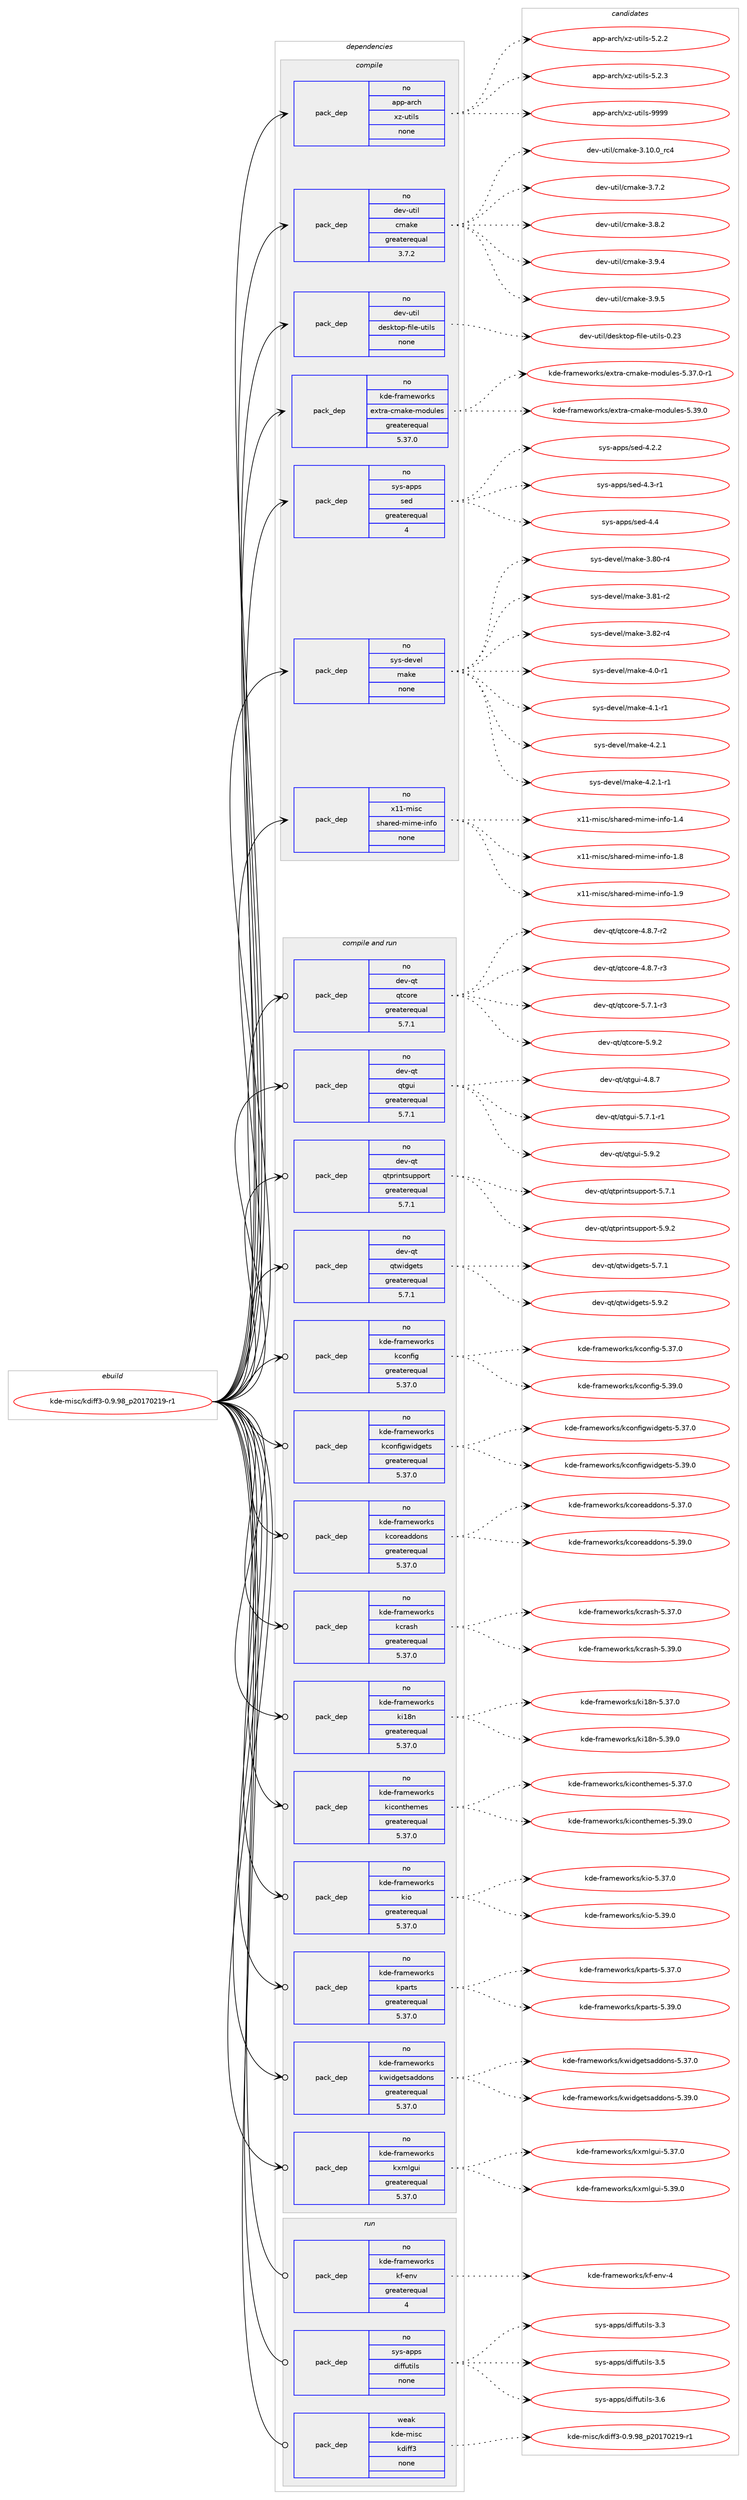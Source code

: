 digraph prolog {

# *************
# Graph options
# *************

newrank=true;
concentrate=true;
compound=true;
graph [rankdir=LR,fontname=Helvetica,fontsize=10,ranksep=1.5];#, ranksep=2.5, nodesep=0.2];
edge  [arrowhead=vee];
node  [fontname=Helvetica,fontsize=10];

# **********
# The ebuild
# **********

subgraph cluster_leftcol {
color=gray;
rank=same;
label=<<i>ebuild</i>>;
id [label="kde-misc/kdiff3-0.9.98_p20170219-r1", color=red, width=4, href="../kde-misc/kdiff3-0.9.98_p20170219-r1.svg"];
}

# ****************
# The dependencies
# ****************

subgraph cluster_midcol {
color=gray;
label=<<i>dependencies</i>>;
subgraph cluster_compile {
fillcolor="#eeeeee";
style=filled;
label=<<i>compile</i>>;
subgraph pack245183 {
dependency334540 [label=<<TABLE BORDER="0" CELLBORDER="1" CELLSPACING="0" CELLPADDING="4" WIDTH="220"><TR><TD ROWSPAN="6" CELLPADDING="30">pack_dep</TD></TR><TR><TD WIDTH="110">no</TD></TR><TR><TD>app-arch</TD></TR><TR><TD>xz-utils</TD></TR><TR><TD>none</TD></TR><TR><TD></TD></TR></TABLE>>, shape=none, color=blue];
}
id:e -> dependency334540:w [weight=20,style="solid",arrowhead="vee"];
subgraph pack245184 {
dependency334541 [label=<<TABLE BORDER="0" CELLBORDER="1" CELLSPACING="0" CELLPADDING="4" WIDTH="220"><TR><TD ROWSPAN="6" CELLPADDING="30">pack_dep</TD></TR><TR><TD WIDTH="110">no</TD></TR><TR><TD>dev-util</TD></TR><TR><TD>cmake</TD></TR><TR><TD>greaterequal</TD></TR><TR><TD>3.7.2</TD></TR></TABLE>>, shape=none, color=blue];
}
id:e -> dependency334541:w [weight=20,style="solid",arrowhead="vee"];
subgraph pack245185 {
dependency334542 [label=<<TABLE BORDER="0" CELLBORDER="1" CELLSPACING="0" CELLPADDING="4" WIDTH="220"><TR><TD ROWSPAN="6" CELLPADDING="30">pack_dep</TD></TR><TR><TD WIDTH="110">no</TD></TR><TR><TD>dev-util</TD></TR><TR><TD>desktop-file-utils</TD></TR><TR><TD>none</TD></TR><TR><TD></TD></TR></TABLE>>, shape=none, color=blue];
}
id:e -> dependency334542:w [weight=20,style="solid",arrowhead="vee"];
subgraph pack245186 {
dependency334543 [label=<<TABLE BORDER="0" CELLBORDER="1" CELLSPACING="0" CELLPADDING="4" WIDTH="220"><TR><TD ROWSPAN="6" CELLPADDING="30">pack_dep</TD></TR><TR><TD WIDTH="110">no</TD></TR><TR><TD>kde-frameworks</TD></TR><TR><TD>extra-cmake-modules</TD></TR><TR><TD>greaterequal</TD></TR><TR><TD>5.37.0</TD></TR></TABLE>>, shape=none, color=blue];
}
id:e -> dependency334543:w [weight=20,style="solid",arrowhead="vee"];
subgraph pack245187 {
dependency334544 [label=<<TABLE BORDER="0" CELLBORDER="1" CELLSPACING="0" CELLPADDING="4" WIDTH="220"><TR><TD ROWSPAN="6" CELLPADDING="30">pack_dep</TD></TR><TR><TD WIDTH="110">no</TD></TR><TR><TD>sys-apps</TD></TR><TR><TD>sed</TD></TR><TR><TD>greaterequal</TD></TR><TR><TD>4</TD></TR></TABLE>>, shape=none, color=blue];
}
id:e -> dependency334544:w [weight=20,style="solid",arrowhead="vee"];
subgraph pack245188 {
dependency334545 [label=<<TABLE BORDER="0" CELLBORDER="1" CELLSPACING="0" CELLPADDING="4" WIDTH="220"><TR><TD ROWSPAN="6" CELLPADDING="30">pack_dep</TD></TR><TR><TD WIDTH="110">no</TD></TR><TR><TD>sys-devel</TD></TR><TR><TD>make</TD></TR><TR><TD>none</TD></TR><TR><TD></TD></TR></TABLE>>, shape=none, color=blue];
}
id:e -> dependency334545:w [weight=20,style="solid",arrowhead="vee"];
subgraph pack245189 {
dependency334546 [label=<<TABLE BORDER="0" CELLBORDER="1" CELLSPACING="0" CELLPADDING="4" WIDTH="220"><TR><TD ROWSPAN="6" CELLPADDING="30">pack_dep</TD></TR><TR><TD WIDTH="110">no</TD></TR><TR><TD>x11-misc</TD></TR><TR><TD>shared-mime-info</TD></TR><TR><TD>none</TD></TR><TR><TD></TD></TR></TABLE>>, shape=none, color=blue];
}
id:e -> dependency334546:w [weight=20,style="solid",arrowhead="vee"];
}
subgraph cluster_compileandrun {
fillcolor="#eeeeee";
style=filled;
label=<<i>compile and run</i>>;
subgraph pack245190 {
dependency334547 [label=<<TABLE BORDER="0" CELLBORDER="1" CELLSPACING="0" CELLPADDING="4" WIDTH="220"><TR><TD ROWSPAN="6" CELLPADDING="30">pack_dep</TD></TR><TR><TD WIDTH="110">no</TD></TR><TR><TD>dev-qt</TD></TR><TR><TD>qtcore</TD></TR><TR><TD>greaterequal</TD></TR><TR><TD>5.7.1</TD></TR></TABLE>>, shape=none, color=blue];
}
id:e -> dependency334547:w [weight=20,style="solid",arrowhead="odotvee"];
subgraph pack245191 {
dependency334548 [label=<<TABLE BORDER="0" CELLBORDER="1" CELLSPACING="0" CELLPADDING="4" WIDTH="220"><TR><TD ROWSPAN="6" CELLPADDING="30">pack_dep</TD></TR><TR><TD WIDTH="110">no</TD></TR><TR><TD>dev-qt</TD></TR><TR><TD>qtgui</TD></TR><TR><TD>greaterequal</TD></TR><TR><TD>5.7.1</TD></TR></TABLE>>, shape=none, color=blue];
}
id:e -> dependency334548:w [weight=20,style="solid",arrowhead="odotvee"];
subgraph pack245192 {
dependency334549 [label=<<TABLE BORDER="0" CELLBORDER="1" CELLSPACING="0" CELLPADDING="4" WIDTH="220"><TR><TD ROWSPAN="6" CELLPADDING="30">pack_dep</TD></TR><TR><TD WIDTH="110">no</TD></TR><TR><TD>dev-qt</TD></TR><TR><TD>qtprintsupport</TD></TR><TR><TD>greaterequal</TD></TR><TR><TD>5.7.1</TD></TR></TABLE>>, shape=none, color=blue];
}
id:e -> dependency334549:w [weight=20,style="solid",arrowhead="odotvee"];
subgraph pack245193 {
dependency334550 [label=<<TABLE BORDER="0" CELLBORDER="1" CELLSPACING="0" CELLPADDING="4" WIDTH="220"><TR><TD ROWSPAN="6" CELLPADDING="30">pack_dep</TD></TR><TR><TD WIDTH="110">no</TD></TR><TR><TD>dev-qt</TD></TR><TR><TD>qtwidgets</TD></TR><TR><TD>greaterequal</TD></TR><TR><TD>5.7.1</TD></TR></TABLE>>, shape=none, color=blue];
}
id:e -> dependency334550:w [weight=20,style="solid",arrowhead="odotvee"];
subgraph pack245194 {
dependency334551 [label=<<TABLE BORDER="0" CELLBORDER="1" CELLSPACING="0" CELLPADDING="4" WIDTH="220"><TR><TD ROWSPAN="6" CELLPADDING="30">pack_dep</TD></TR><TR><TD WIDTH="110">no</TD></TR><TR><TD>kde-frameworks</TD></TR><TR><TD>kconfig</TD></TR><TR><TD>greaterequal</TD></TR><TR><TD>5.37.0</TD></TR></TABLE>>, shape=none, color=blue];
}
id:e -> dependency334551:w [weight=20,style="solid",arrowhead="odotvee"];
subgraph pack245195 {
dependency334552 [label=<<TABLE BORDER="0" CELLBORDER="1" CELLSPACING="0" CELLPADDING="4" WIDTH="220"><TR><TD ROWSPAN="6" CELLPADDING="30">pack_dep</TD></TR><TR><TD WIDTH="110">no</TD></TR><TR><TD>kde-frameworks</TD></TR><TR><TD>kconfigwidgets</TD></TR><TR><TD>greaterequal</TD></TR><TR><TD>5.37.0</TD></TR></TABLE>>, shape=none, color=blue];
}
id:e -> dependency334552:w [weight=20,style="solid",arrowhead="odotvee"];
subgraph pack245196 {
dependency334553 [label=<<TABLE BORDER="0" CELLBORDER="1" CELLSPACING="0" CELLPADDING="4" WIDTH="220"><TR><TD ROWSPAN="6" CELLPADDING="30">pack_dep</TD></TR><TR><TD WIDTH="110">no</TD></TR><TR><TD>kde-frameworks</TD></TR><TR><TD>kcoreaddons</TD></TR><TR><TD>greaterequal</TD></TR><TR><TD>5.37.0</TD></TR></TABLE>>, shape=none, color=blue];
}
id:e -> dependency334553:w [weight=20,style="solid",arrowhead="odotvee"];
subgraph pack245197 {
dependency334554 [label=<<TABLE BORDER="0" CELLBORDER="1" CELLSPACING="0" CELLPADDING="4" WIDTH="220"><TR><TD ROWSPAN="6" CELLPADDING="30">pack_dep</TD></TR><TR><TD WIDTH="110">no</TD></TR><TR><TD>kde-frameworks</TD></TR><TR><TD>kcrash</TD></TR><TR><TD>greaterequal</TD></TR><TR><TD>5.37.0</TD></TR></TABLE>>, shape=none, color=blue];
}
id:e -> dependency334554:w [weight=20,style="solid",arrowhead="odotvee"];
subgraph pack245198 {
dependency334555 [label=<<TABLE BORDER="0" CELLBORDER="1" CELLSPACING="0" CELLPADDING="4" WIDTH="220"><TR><TD ROWSPAN="6" CELLPADDING="30">pack_dep</TD></TR><TR><TD WIDTH="110">no</TD></TR><TR><TD>kde-frameworks</TD></TR><TR><TD>ki18n</TD></TR><TR><TD>greaterequal</TD></TR><TR><TD>5.37.0</TD></TR></TABLE>>, shape=none, color=blue];
}
id:e -> dependency334555:w [weight=20,style="solid",arrowhead="odotvee"];
subgraph pack245199 {
dependency334556 [label=<<TABLE BORDER="0" CELLBORDER="1" CELLSPACING="0" CELLPADDING="4" WIDTH="220"><TR><TD ROWSPAN="6" CELLPADDING="30">pack_dep</TD></TR><TR><TD WIDTH="110">no</TD></TR><TR><TD>kde-frameworks</TD></TR><TR><TD>kiconthemes</TD></TR><TR><TD>greaterequal</TD></TR><TR><TD>5.37.0</TD></TR></TABLE>>, shape=none, color=blue];
}
id:e -> dependency334556:w [weight=20,style="solid",arrowhead="odotvee"];
subgraph pack245200 {
dependency334557 [label=<<TABLE BORDER="0" CELLBORDER="1" CELLSPACING="0" CELLPADDING="4" WIDTH="220"><TR><TD ROWSPAN="6" CELLPADDING="30">pack_dep</TD></TR><TR><TD WIDTH="110">no</TD></TR><TR><TD>kde-frameworks</TD></TR><TR><TD>kio</TD></TR><TR><TD>greaterequal</TD></TR><TR><TD>5.37.0</TD></TR></TABLE>>, shape=none, color=blue];
}
id:e -> dependency334557:w [weight=20,style="solid",arrowhead="odotvee"];
subgraph pack245201 {
dependency334558 [label=<<TABLE BORDER="0" CELLBORDER="1" CELLSPACING="0" CELLPADDING="4" WIDTH="220"><TR><TD ROWSPAN="6" CELLPADDING="30">pack_dep</TD></TR><TR><TD WIDTH="110">no</TD></TR><TR><TD>kde-frameworks</TD></TR><TR><TD>kparts</TD></TR><TR><TD>greaterequal</TD></TR><TR><TD>5.37.0</TD></TR></TABLE>>, shape=none, color=blue];
}
id:e -> dependency334558:w [weight=20,style="solid",arrowhead="odotvee"];
subgraph pack245202 {
dependency334559 [label=<<TABLE BORDER="0" CELLBORDER="1" CELLSPACING="0" CELLPADDING="4" WIDTH="220"><TR><TD ROWSPAN="6" CELLPADDING="30">pack_dep</TD></TR><TR><TD WIDTH="110">no</TD></TR><TR><TD>kde-frameworks</TD></TR><TR><TD>kwidgetsaddons</TD></TR><TR><TD>greaterequal</TD></TR><TR><TD>5.37.0</TD></TR></TABLE>>, shape=none, color=blue];
}
id:e -> dependency334559:w [weight=20,style="solid",arrowhead="odotvee"];
subgraph pack245203 {
dependency334560 [label=<<TABLE BORDER="0" CELLBORDER="1" CELLSPACING="0" CELLPADDING="4" WIDTH="220"><TR><TD ROWSPAN="6" CELLPADDING="30">pack_dep</TD></TR><TR><TD WIDTH="110">no</TD></TR><TR><TD>kde-frameworks</TD></TR><TR><TD>kxmlgui</TD></TR><TR><TD>greaterequal</TD></TR><TR><TD>5.37.0</TD></TR></TABLE>>, shape=none, color=blue];
}
id:e -> dependency334560:w [weight=20,style="solid",arrowhead="odotvee"];
}
subgraph cluster_run {
fillcolor="#eeeeee";
style=filled;
label=<<i>run</i>>;
subgraph pack245204 {
dependency334561 [label=<<TABLE BORDER="0" CELLBORDER="1" CELLSPACING="0" CELLPADDING="4" WIDTH="220"><TR><TD ROWSPAN="6" CELLPADDING="30">pack_dep</TD></TR><TR><TD WIDTH="110">no</TD></TR><TR><TD>kde-frameworks</TD></TR><TR><TD>kf-env</TD></TR><TR><TD>greaterequal</TD></TR><TR><TD>4</TD></TR></TABLE>>, shape=none, color=blue];
}
id:e -> dependency334561:w [weight=20,style="solid",arrowhead="odot"];
subgraph pack245205 {
dependency334562 [label=<<TABLE BORDER="0" CELLBORDER="1" CELLSPACING="0" CELLPADDING="4" WIDTH="220"><TR><TD ROWSPAN="6" CELLPADDING="30">pack_dep</TD></TR><TR><TD WIDTH="110">no</TD></TR><TR><TD>sys-apps</TD></TR><TR><TD>diffutils</TD></TR><TR><TD>none</TD></TR><TR><TD></TD></TR></TABLE>>, shape=none, color=blue];
}
id:e -> dependency334562:w [weight=20,style="solid",arrowhead="odot"];
subgraph pack245206 {
dependency334563 [label=<<TABLE BORDER="0" CELLBORDER="1" CELLSPACING="0" CELLPADDING="4" WIDTH="220"><TR><TD ROWSPAN="6" CELLPADDING="30">pack_dep</TD></TR><TR><TD WIDTH="110">weak</TD></TR><TR><TD>kde-misc</TD></TR><TR><TD>kdiff3</TD></TR><TR><TD>none</TD></TR><TR><TD></TD></TR></TABLE>>, shape=none, color=blue];
}
id:e -> dependency334563:w [weight=20,style="solid",arrowhead="odot"];
}
}

# **************
# The candidates
# **************

subgraph cluster_choices {
rank=same;
color=gray;
label=<<i>candidates</i>>;

subgraph choice245183 {
color=black;
nodesep=1;
choice971121124597114991044712012245117116105108115455346504650 [label="app-arch/xz-utils-5.2.2", color=red, width=4,href="../app-arch/xz-utils-5.2.2.svg"];
choice971121124597114991044712012245117116105108115455346504651 [label="app-arch/xz-utils-5.2.3", color=red, width=4,href="../app-arch/xz-utils-5.2.3.svg"];
choice9711211245971149910447120122451171161051081154557575757 [label="app-arch/xz-utils-9999", color=red, width=4,href="../app-arch/xz-utils-9999.svg"];
dependency334540:e -> choice971121124597114991044712012245117116105108115455346504650:w [style=dotted,weight="100"];
dependency334540:e -> choice971121124597114991044712012245117116105108115455346504651:w [style=dotted,weight="100"];
dependency334540:e -> choice9711211245971149910447120122451171161051081154557575757:w [style=dotted,weight="100"];
}
subgraph choice245184 {
color=black;
nodesep=1;
choice1001011184511711610510847991099710710145514649484648951149952 [label="dev-util/cmake-3.10.0_rc4", color=red, width=4,href="../dev-util/cmake-3.10.0_rc4.svg"];
choice10010111845117116105108479910997107101455146554650 [label="dev-util/cmake-3.7.2", color=red, width=4,href="../dev-util/cmake-3.7.2.svg"];
choice10010111845117116105108479910997107101455146564650 [label="dev-util/cmake-3.8.2", color=red, width=4,href="../dev-util/cmake-3.8.2.svg"];
choice10010111845117116105108479910997107101455146574652 [label="dev-util/cmake-3.9.4", color=red, width=4,href="../dev-util/cmake-3.9.4.svg"];
choice10010111845117116105108479910997107101455146574653 [label="dev-util/cmake-3.9.5", color=red, width=4,href="../dev-util/cmake-3.9.5.svg"];
dependency334541:e -> choice1001011184511711610510847991099710710145514649484648951149952:w [style=dotted,weight="100"];
dependency334541:e -> choice10010111845117116105108479910997107101455146554650:w [style=dotted,weight="100"];
dependency334541:e -> choice10010111845117116105108479910997107101455146564650:w [style=dotted,weight="100"];
dependency334541:e -> choice10010111845117116105108479910997107101455146574652:w [style=dotted,weight="100"];
dependency334541:e -> choice10010111845117116105108479910997107101455146574653:w [style=dotted,weight="100"];
}
subgraph choice245185 {
color=black;
nodesep=1;
choice100101118451171161051084710010111510711611111245102105108101451171161051081154548465051 [label="dev-util/desktop-file-utils-0.23", color=red, width=4,href="../dev-util/desktop-file-utils-0.23.svg"];
dependency334542:e -> choice100101118451171161051084710010111510711611111245102105108101451171161051081154548465051:w [style=dotted,weight="100"];
}
subgraph choice245186 {
color=black;
nodesep=1;
choice1071001014510211497109101119111114107115471011201161149745991099710710145109111100117108101115455346515546484511449 [label="kde-frameworks/extra-cmake-modules-5.37.0-r1", color=red, width=4,href="../kde-frameworks/extra-cmake-modules-5.37.0-r1.svg"];
choice107100101451021149710910111911111410711547101120116114974599109971071014510911110011710810111545534651574648 [label="kde-frameworks/extra-cmake-modules-5.39.0", color=red, width=4,href="../kde-frameworks/extra-cmake-modules-5.39.0.svg"];
dependency334543:e -> choice1071001014510211497109101119111114107115471011201161149745991099710710145109111100117108101115455346515546484511449:w [style=dotted,weight="100"];
dependency334543:e -> choice107100101451021149710910111911111410711547101120116114974599109971071014510911110011710810111545534651574648:w [style=dotted,weight="100"];
}
subgraph choice245187 {
color=black;
nodesep=1;
choice115121115459711211211547115101100455246504650 [label="sys-apps/sed-4.2.2", color=red, width=4,href="../sys-apps/sed-4.2.2.svg"];
choice115121115459711211211547115101100455246514511449 [label="sys-apps/sed-4.3-r1", color=red, width=4,href="../sys-apps/sed-4.3-r1.svg"];
choice11512111545971121121154711510110045524652 [label="sys-apps/sed-4.4", color=red, width=4,href="../sys-apps/sed-4.4.svg"];
dependency334544:e -> choice115121115459711211211547115101100455246504650:w [style=dotted,weight="100"];
dependency334544:e -> choice115121115459711211211547115101100455246514511449:w [style=dotted,weight="100"];
dependency334544:e -> choice11512111545971121121154711510110045524652:w [style=dotted,weight="100"];
}
subgraph choice245188 {
color=black;
nodesep=1;
choice11512111545100101118101108471099710710145514656484511452 [label="sys-devel/make-3.80-r4", color=red, width=4,href="../sys-devel/make-3.80-r4.svg"];
choice11512111545100101118101108471099710710145514656494511450 [label="sys-devel/make-3.81-r2", color=red, width=4,href="../sys-devel/make-3.81-r2.svg"];
choice11512111545100101118101108471099710710145514656504511452 [label="sys-devel/make-3.82-r4", color=red, width=4,href="../sys-devel/make-3.82-r4.svg"];
choice115121115451001011181011084710997107101455246484511449 [label="sys-devel/make-4.0-r1", color=red, width=4,href="../sys-devel/make-4.0-r1.svg"];
choice115121115451001011181011084710997107101455246494511449 [label="sys-devel/make-4.1-r1", color=red, width=4,href="../sys-devel/make-4.1-r1.svg"];
choice115121115451001011181011084710997107101455246504649 [label="sys-devel/make-4.2.1", color=red, width=4,href="../sys-devel/make-4.2.1.svg"];
choice1151211154510010111810110847109971071014552465046494511449 [label="sys-devel/make-4.2.1-r1", color=red, width=4,href="../sys-devel/make-4.2.1-r1.svg"];
dependency334545:e -> choice11512111545100101118101108471099710710145514656484511452:w [style=dotted,weight="100"];
dependency334545:e -> choice11512111545100101118101108471099710710145514656494511450:w [style=dotted,weight="100"];
dependency334545:e -> choice11512111545100101118101108471099710710145514656504511452:w [style=dotted,weight="100"];
dependency334545:e -> choice115121115451001011181011084710997107101455246484511449:w [style=dotted,weight="100"];
dependency334545:e -> choice115121115451001011181011084710997107101455246494511449:w [style=dotted,weight="100"];
dependency334545:e -> choice115121115451001011181011084710997107101455246504649:w [style=dotted,weight="100"];
dependency334545:e -> choice1151211154510010111810110847109971071014552465046494511449:w [style=dotted,weight="100"];
}
subgraph choice245189 {
color=black;
nodesep=1;
choice120494945109105115994711510497114101100451091051091014510511010211145494652 [label="x11-misc/shared-mime-info-1.4", color=red, width=4,href="../x11-misc/shared-mime-info-1.4.svg"];
choice120494945109105115994711510497114101100451091051091014510511010211145494656 [label="x11-misc/shared-mime-info-1.8", color=red, width=4,href="../x11-misc/shared-mime-info-1.8.svg"];
choice120494945109105115994711510497114101100451091051091014510511010211145494657 [label="x11-misc/shared-mime-info-1.9", color=red, width=4,href="../x11-misc/shared-mime-info-1.9.svg"];
dependency334546:e -> choice120494945109105115994711510497114101100451091051091014510511010211145494652:w [style=dotted,weight="100"];
dependency334546:e -> choice120494945109105115994711510497114101100451091051091014510511010211145494656:w [style=dotted,weight="100"];
dependency334546:e -> choice120494945109105115994711510497114101100451091051091014510511010211145494657:w [style=dotted,weight="100"];
}
subgraph choice245190 {
color=black;
nodesep=1;
choice1001011184511311647113116991111141014552465646554511450 [label="dev-qt/qtcore-4.8.7-r2", color=red, width=4,href="../dev-qt/qtcore-4.8.7-r2.svg"];
choice1001011184511311647113116991111141014552465646554511451 [label="dev-qt/qtcore-4.8.7-r3", color=red, width=4,href="../dev-qt/qtcore-4.8.7-r3.svg"];
choice1001011184511311647113116991111141014553465546494511451 [label="dev-qt/qtcore-5.7.1-r3", color=red, width=4,href="../dev-qt/qtcore-5.7.1-r3.svg"];
choice100101118451131164711311699111114101455346574650 [label="dev-qt/qtcore-5.9.2", color=red, width=4,href="../dev-qt/qtcore-5.9.2.svg"];
dependency334547:e -> choice1001011184511311647113116991111141014552465646554511450:w [style=dotted,weight="100"];
dependency334547:e -> choice1001011184511311647113116991111141014552465646554511451:w [style=dotted,weight="100"];
dependency334547:e -> choice1001011184511311647113116991111141014553465546494511451:w [style=dotted,weight="100"];
dependency334547:e -> choice100101118451131164711311699111114101455346574650:w [style=dotted,weight="100"];
}
subgraph choice245191 {
color=black;
nodesep=1;
choice1001011184511311647113116103117105455246564655 [label="dev-qt/qtgui-4.8.7", color=red, width=4,href="../dev-qt/qtgui-4.8.7.svg"];
choice10010111845113116471131161031171054553465546494511449 [label="dev-qt/qtgui-5.7.1-r1", color=red, width=4,href="../dev-qt/qtgui-5.7.1-r1.svg"];
choice1001011184511311647113116103117105455346574650 [label="dev-qt/qtgui-5.9.2", color=red, width=4,href="../dev-qt/qtgui-5.9.2.svg"];
dependency334548:e -> choice1001011184511311647113116103117105455246564655:w [style=dotted,weight="100"];
dependency334548:e -> choice10010111845113116471131161031171054553465546494511449:w [style=dotted,weight="100"];
dependency334548:e -> choice1001011184511311647113116103117105455346574650:w [style=dotted,weight="100"];
}
subgraph choice245192 {
color=black;
nodesep=1;
choice1001011184511311647113116112114105110116115117112112111114116455346554649 [label="dev-qt/qtprintsupport-5.7.1", color=red, width=4,href="../dev-qt/qtprintsupport-5.7.1.svg"];
choice1001011184511311647113116112114105110116115117112112111114116455346574650 [label="dev-qt/qtprintsupport-5.9.2", color=red, width=4,href="../dev-qt/qtprintsupport-5.9.2.svg"];
dependency334549:e -> choice1001011184511311647113116112114105110116115117112112111114116455346554649:w [style=dotted,weight="100"];
dependency334549:e -> choice1001011184511311647113116112114105110116115117112112111114116455346574650:w [style=dotted,weight="100"];
}
subgraph choice245193 {
color=black;
nodesep=1;
choice1001011184511311647113116119105100103101116115455346554649 [label="dev-qt/qtwidgets-5.7.1", color=red, width=4,href="../dev-qt/qtwidgets-5.7.1.svg"];
choice1001011184511311647113116119105100103101116115455346574650 [label="dev-qt/qtwidgets-5.9.2", color=red, width=4,href="../dev-qt/qtwidgets-5.9.2.svg"];
dependency334550:e -> choice1001011184511311647113116119105100103101116115455346554649:w [style=dotted,weight="100"];
dependency334550:e -> choice1001011184511311647113116119105100103101116115455346574650:w [style=dotted,weight="100"];
}
subgraph choice245194 {
color=black;
nodesep=1;
choice1071001014510211497109101119111114107115471079911111010210510345534651554648 [label="kde-frameworks/kconfig-5.37.0", color=red, width=4,href="../kde-frameworks/kconfig-5.37.0.svg"];
choice1071001014510211497109101119111114107115471079911111010210510345534651574648 [label="kde-frameworks/kconfig-5.39.0", color=red, width=4,href="../kde-frameworks/kconfig-5.39.0.svg"];
dependency334551:e -> choice1071001014510211497109101119111114107115471079911111010210510345534651554648:w [style=dotted,weight="100"];
dependency334551:e -> choice1071001014510211497109101119111114107115471079911111010210510345534651574648:w [style=dotted,weight="100"];
}
subgraph choice245195 {
color=black;
nodesep=1;
choice1071001014510211497109101119111114107115471079911111010210510311910510010310111611545534651554648 [label="kde-frameworks/kconfigwidgets-5.37.0", color=red, width=4,href="../kde-frameworks/kconfigwidgets-5.37.0.svg"];
choice1071001014510211497109101119111114107115471079911111010210510311910510010310111611545534651574648 [label="kde-frameworks/kconfigwidgets-5.39.0", color=red, width=4,href="../kde-frameworks/kconfigwidgets-5.39.0.svg"];
dependency334552:e -> choice1071001014510211497109101119111114107115471079911111010210510311910510010310111611545534651554648:w [style=dotted,weight="100"];
dependency334552:e -> choice1071001014510211497109101119111114107115471079911111010210510311910510010310111611545534651574648:w [style=dotted,weight="100"];
}
subgraph choice245196 {
color=black;
nodesep=1;
choice107100101451021149710910111911111410711547107991111141019710010011111011545534651554648 [label="kde-frameworks/kcoreaddons-5.37.0", color=red, width=4,href="../kde-frameworks/kcoreaddons-5.37.0.svg"];
choice107100101451021149710910111911111410711547107991111141019710010011111011545534651574648 [label="kde-frameworks/kcoreaddons-5.39.0", color=red, width=4,href="../kde-frameworks/kcoreaddons-5.39.0.svg"];
dependency334553:e -> choice107100101451021149710910111911111410711547107991111141019710010011111011545534651554648:w [style=dotted,weight="100"];
dependency334553:e -> choice107100101451021149710910111911111410711547107991111141019710010011111011545534651574648:w [style=dotted,weight="100"];
}
subgraph choice245197 {
color=black;
nodesep=1;
choice107100101451021149710910111911111410711547107991149711510445534651554648 [label="kde-frameworks/kcrash-5.37.0", color=red, width=4,href="../kde-frameworks/kcrash-5.37.0.svg"];
choice107100101451021149710910111911111410711547107991149711510445534651574648 [label="kde-frameworks/kcrash-5.39.0", color=red, width=4,href="../kde-frameworks/kcrash-5.39.0.svg"];
dependency334554:e -> choice107100101451021149710910111911111410711547107991149711510445534651554648:w [style=dotted,weight="100"];
dependency334554:e -> choice107100101451021149710910111911111410711547107991149711510445534651574648:w [style=dotted,weight="100"];
}
subgraph choice245198 {
color=black;
nodesep=1;
choice107100101451021149710910111911111410711547107105495611045534651554648 [label="kde-frameworks/ki18n-5.37.0", color=red, width=4,href="../kde-frameworks/ki18n-5.37.0.svg"];
choice107100101451021149710910111911111410711547107105495611045534651574648 [label="kde-frameworks/ki18n-5.39.0", color=red, width=4,href="../kde-frameworks/ki18n-5.39.0.svg"];
dependency334555:e -> choice107100101451021149710910111911111410711547107105495611045534651554648:w [style=dotted,weight="100"];
dependency334555:e -> choice107100101451021149710910111911111410711547107105495611045534651574648:w [style=dotted,weight="100"];
}
subgraph choice245199 {
color=black;
nodesep=1;
choice1071001014510211497109101119111114107115471071059911111011610410110910111545534651554648 [label="kde-frameworks/kiconthemes-5.37.0", color=red, width=4,href="../kde-frameworks/kiconthemes-5.37.0.svg"];
choice1071001014510211497109101119111114107115471071059911111011610410110910111545534651574648 [label="kde-frameworks/kiconthemes-5.39.0", color=red, width=4,href="../kde-frameworks/kiconthemes-5.39.0.svg"];
dependency334556:e -> choice1071001014510211497109101119111114107115471071059911111011610410110910111545534651554648:w [style=dotted,weight="100"];
dependency334556:e -> choice1071001014510211497109101119111114107115471071059911111011610410110910111545534651574648:w [style=dotted,weight="100"];
}
subgraph choice245200 {
color=black;
nodesep=1;
choice10710010145102114971091011191111141071154710710511145534651554648 [label="kde-frameworks/kio-5.37.0", color=red, width=4,href="../kde-frameworks/kio-5.37.0.svg"];
choice10710010145102114971091011191111141071154710710511145534651574648 [label="kde-frameworks/kio-5.39.0", color=red, width=4,href="../kde-frameworks/kio-5.39.0.svg"];
dependency334557:e -> choice10710010145102114971091011191111141071154710710511145534651554648:w [style=dotted,weight="100"];
dependency334557:e -> choice10710010145102114971091011191111141071154710710511145534651574648:w [style=dotted,weight="100"];
}
subgraph choice245201 {
color=black;
nodesep=1;
choice1071001014510211497109101119111114107115471071129711411611545534651554648 [label="kde-frameworks/kparts-5.37.0", color=red, width=4,href="../kde-frameworks/kparts-5.37.0.svg"];
choice1071001014510211497109101119111114107115471071129711411611545534651574648 [label="kde-frameworks/kparts-5.39.0", color=red, width=4,href="../kde-frameworks/kparts-5.39.0.svg"];
dependency334558:e -> choice1071001014510211497109101119111114107115471071129711411611545534651554648:w [style=dotted,weight="100"];
dependency334558:e -> choice1071001014510211497109101119111114107115471071129711411611545534651574648:w [style=dotted,weight="100"];
}
subgraph choice245202 {
color=black;
nodesep=1;
choice1071001014510211497109101119111114107115471071191051001031011161159710010011111011545534651554648 [label="kde-frameworks/kwidgetsaddons-5.37.0", color=red, width=4,href="../kde-frameworks/kwidgetsaddons-5.37.0.svg"];
choice1071001014510211497109101119111114107115471071191051001031011161159710010011111011545534651574648 [label="kde-frameworks/kwidgetsaddons-5.39.0", color=red, width=4,href="../kde-frameworks/kwidgetsaddons-5.39.0.svg"];
dependency334559:e -> choice1071001014510211497109101119111114107115471071191051001031011161159710010011111011545534651554648:w [style=dotted,weight="100"];
dependency334559:e -> choice1071001014510211497109101119111114107115471071191051001031011161159710010011111011545534651574648:w [style=dotted,weight="100"];
}
subgraph choice245203 {
color=black;
nodesep=1;
choice10710010145102114971091011191111141071154710712010910810311710545534651554648 [label="kde-frameworks/kxmlgui-5.37.0", color=red, width=4,href="../kde-frameworks/kxmlgui-5.37.0.svg"];
choice10710010145102114971091011191111141071154710712010910810311710545534651574648 [label="kde-frameworks/kxmlgui-5.39.0", color=red, width=4,href="../kde-frameworks/kxmlgui-5.39.0.svg"];
dependency334560:e -> choice10710010145102114971091011191111141071154710712010910810311710545534651554648:w [style=dotted,weight="100"];
dependency334560:e -> choice10710010145102114971091011191111141071154710712010910810311710545534651574648:w [style=dotted,weight="100"];
}
subgraph choice245204 {
color=black;
nodesep=1;
choice107100101451021149710910111911111410711547107102451011101184552 [label="kde-frameworks/kf-env-4", color=red, width=4,href="../kde-frameworks/kf-env-4.svg"];
dependency334561:e -> choice107100101451021149710910111911111410711547107102451011101184552:w [style=dotted,weight="100"];
}
subgraph choice245205 {
color=black;
nodesep=1;
choice11512111545971121121154710010510210211711610510811545514651 [label="sys-apps/diffutils-3.3", color=red, width=4,href="../sys-apps/diffutils-3.3.svg"];
choice11512111545971121121154710010510210211711610510811545514653 [label="sys-apps/diffutils-3.5", color=red, width=4,href="../sys-apps/diffutils-3.5.svg"];
choice11512111545971121121154710010510210211711610510811545514654 [label="sys-apps/diffutils-3.6", color=red, width=4,href="../sys-apps/diffutils-3.6.svg"];
dependency334562:e -> choice11512111545971121121154710010510210211711610510811545514651:w [style=dotted,weight="100"];
dependency334562:e -> choice11512111545971121121154710010510210211711610510811545514653:w [style=dotted,weight="100"];
dependency334562:e -> choice11512111545971121121154710010510210211711610510811545514654:w [style=dotted,weight="100"];
}
subgraph choice245206 {
color=black;
nodesep=1;
choice10710010145109105115994710710010510210251454846574657569511250484955485049574511449 [label="kde-misc/kdiff3-0.9.98_p20170219-r1", color=red, width=4,href="../kde-misc/kdiff3-0.9.98_p20170219-r1.svg"];
dependency334563:e -> choice10710010145109105115994710710010510210251454846574657569511250484955485049574511449:w [style=dotted,weight="100"];
}
}

}
